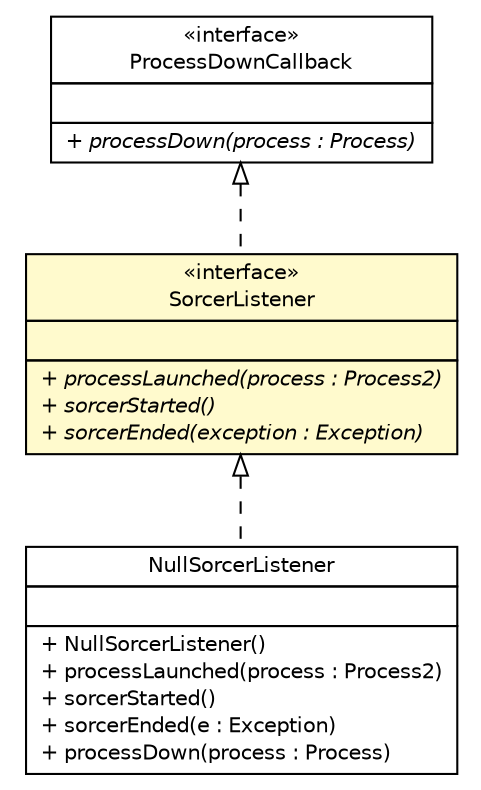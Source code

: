 #!/usr/local/bin/dot
#
# Class diagram 
# Generated by UMLGraph version R5_6 (http://www.umlgraph.org/)
#

digraph G {
	edge [fontname="Helvetica",fontsize=10,labelfontname="Helvetica",labelfontsize=10];
	node [fontname="Helvetica",fontsize=10,shape=plaintext];
	nodesep=0.25;
	ranksep=0.5;
	// sorcer.util.ProcessDownCallback
	c550935 [label=<<table title="sorcer.util.ProcessDownCallback" border="0" cellborder="1" cellspacing="0" cellpadding="2" port="p" href="../util/ProcessDownCallback.html">
		<tr><td><table border="0" cellspacing="0" cellpadding="1">
<tr><td align="center" balign="center"> &#171;interface&#187; </td></tr>
<tr><td align="center" balign="center"> ProcessDownCallback </td></tr>
		</table></td></tr>
		<tr><td><table border="0" cellspacing="0" cellpadding="1">
<tr><td align="left" balign="left">  </td></tr>
		</table></td></tr>
		<tr><td><table border="0" cellspacing="0" cellpadding="1">
<tr><td align="left" balign="left"><font face="Helvetica-Oblique" point-size="10.0"> + processDown(process : Process) </font></td></tr>
		</table></td></tr>
		</table>>, URL="../util/ProcessDownCallback.html", fontname="Helvetica", fontcolor="black", fontsize=10.0];
	// sorcer.launcher.NullSorcerListener
	c551371 [label=<<table title="sorcer.launcher.NullSorcerListener" border="0" cellborder="1" cellspacing="0" cellpadding="2" port="p" href="./NullSorcerListener.html">
		<tr><td><table border="0" cellspacing="0" cellpadding="1">
<tr><td align="center" balign="center"> NullSorcerListener </td></tr>
		</table></td></tr>
		<tr><td><table border="0" cellspacing="0" cellpadding="1">
<tr><td align="left" balign="left">  </td></tr>
		</table></td></tr>
		<tr><td><table border="0" cellspacing="0" cellpadding="1">
<tr><td align="left" balign="left"> + NullSorcerListener() </td></tr>
<tr><td align="left" balign="left"> + processLaunched(process : Process2) </td></tr>
<tr><td align="left" balign="left"> + sorcerStarted() </td></tr>
<tr><td align="left" balign="left"> + sorcerEnded(e : Exception) </td></tr>
<tr><td align="left" balign="left"> + processDown(process : Process) </td></tr>
		</table></td></tr>
		</table>>, URL="./NullSorcerListener.html", fontname="Helvetica", fontcolor="black", fontsize=10.0];
	// sorcer.launcher.SorcerListener
	c551375 [label=<<table title="sorcer.launcher.SorcerListener" border="0" cellborder="1" cellspacing="0" cellpadding="2" port="p" bgcolor="lemonChiffon" href="./SorcerListener.html">
		<tr><td><table border="0" cellspacing="0" cellpadding="1">
<tr><td align="center" balign="center"> &#171;interface&#187; </td></tr>
<tr><td align="center" balign="center"> SorcerListener </td></tr>
		</table></td></tr>
		<tr><td><table border="0" cellspacing="0" cellpadding="1">
<tr><td align="left" balign="left">  </td></tr>
		</table></td></tr>
		<tr><td><table border="0" cellspacing="0" cellpadding="1">
<tr><td align="left" balign="left"><font face="Helvetica-Oblique" point-size="10.0"> + processLaunched(process : Process2) </font></td></tr>
<tr><td align="left" balign="left"><font face="Helvetica-Oblique" point-size="10.0"> + sorcerStarted() </font></td></tr>
<tr><td align="left" balign="left"><font face="Helvetica-Oblique" point-size="10.0"> + sorcerEnded(exception : Exception) </font></td></tr>
		</table></td></tr>
		</table>>, URL="./SorcerListener.html", fontname="Helvetica", fontcolor="black", fontsize=10.0];
	//sorcer.launcher.NullSorcerListener implements sorcer.launcher.SorcerListener
	c551375:p -> c551371:p [dir=back,arrowtail=empty,style=dashed];
	//sorcer.launcher.SorcerListener implements sorcer.util.ProcessDownCallback
	c550935:p -> c551375:p [dir=back,arrowtail=empty,style=dashed];
}

